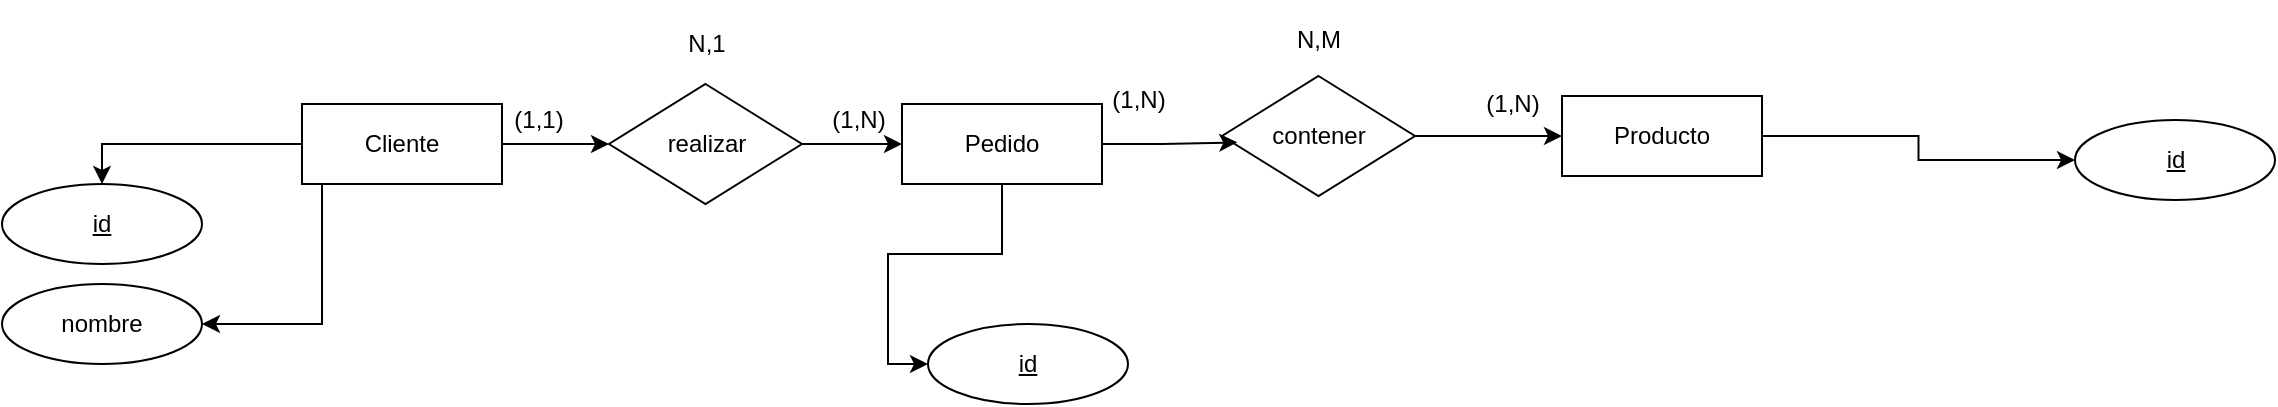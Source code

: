 <mxfile version="27.1.4">
  <diagram name="Página-1" id="NCahj0stjAtoEsCmcOrL">
    <mxGraphModel dx="1042" dy="1704" grid="1" gridSize="10" guides="1" tooltips="1" connect="1" arrows="1" fold="1" page="1" pageScale="1" pageWidth="827" pageHeight="1169" math="0" shadow="0">
      <root>
        <mxCell id="0" />
        <mxCell id="1" parent="0" />
        <mxCell id="gCOYWa5QGCOcZvnC5SUN-3" value="" style="edgeStyle=orthogonalEdgeStyle;rounded=0;orthogonalLoop=1;jettySize=auto;html=1;" edge="1" parent="1" source="gCOYWa5QGCOcZvnC5SUN-1" target="gCOYWa5QGCOcZvnC5SUN-2">
          <mxGeometry relative="1" as="geometry">
            <Array as="points">
              <mxPoint x="210" y="160" />
            </Array>
          </mxGeometry>
        </mxCell>
        <mxCell id="gCOYWa5QGCOcZvnC5SUN-7" style="edgeStyle=orthogonalEdgeStyle;rounded=0;orthogonalLoop=1;jettySize=auto;html=1;exitX=0;exitY=0.5;exitDx=0;exitDy=0;entryX=0.5;entryY=0;entryDx=0;entryDy=0;" edge="1" parent="1" source="gCOYWa5QGCOcZvnC5SUN-1" target="gCOYWa5QGCOcZvnC5SUN-6">
          <mxGeometry relative="1" as="geometry" />
        </mxCell>
        <mxCell id="gCOYWa5QGCOcZvnC5SUN-8" style="edgeStyle=orthogonalEdgeStyle;rounded=0;orthogonalLoop=1;jettySize=auto;html=1;exitX=1;exitY=0.5;exitDx=0;exitDy=0;" edge="1" parent="1" source="gCOYWa5QGCOcZvnC5SUN-1" target="gCOYWa5QGCOcZvnC5SUN-9">
          <mxGeometry relative="1" as="geometry">
            <mxPoint x="350" y="70" as="targetPoint" />
          </mxGeometry>
        </mxCell>
        <mxCell id="gCOYWa5QGCOcZvnC5SUN-1" value="Cliente" style="whiteSpace=wrap;html=1;align=center;" vertex="1" parent="1">
          <mxGeometry x="200" y="50" width="100" height="40" as="geometry" />
        </mxCell>
        <mxCell id="gCOYWa5QGCOcZvnC5SUN-2" value="nombre" style="ellipse;whiteSpace=wrap;html=1;" vertex="1" parent="1">
          <mxGeometry x="50" y="140" width="100" height="40" as="geometry" />
        </mxCell>
        <mxCell id="gCOYWa5QGCOcZvnC5SUN-6" value="id" style="ellipse;whiteSpace=wrap;html=1;align=center;fontStyle=4;" vertex="1" parent="1">
          <mxGeometry x="50" y="90" width="100" height="40" as="geometry" />
        </mxCell>
        <mxCell id="gCOYWa5QGCOcZvnC5SUN-11" value="" style="edgeStyle=orthogonalEdgeStyle;rounded=0;orthogonalLoop=1;jettySize=auto;html=1;entryX=0;entryY=0.5;entryDx=0;entryDy=0;" edge="1" parent="1" source="gCOYWa5QGCOcZvnC5SUN-9" target="gCOYWa5QGCOcZvnC5SUN-13">
          <mxGeometry relative="1" as="geometry">
            <mxPoint x="538.25" y="70" as="targetPoint" />
          </mxGeometry>
        </mxCell>
        <mxCell id="gCOYWa5QGCOcZvnC5SUN-9" value="realizar" style="shape=rhombus;perimeter=rhombusPerimeter;whiteSpace=wrap;html=1;align=center;" vertex="1" parent="1">
          <mxGeometry x="353.5" y="40" width="96.5" height="60" as="geometry" />
        </mxCell>
        <mxCell id="gCOYWa5QGCOcZvnC5SUN-18" style="edgeStyle=orthogonalEdgeStyle;rounded=0;orthogonalLoop=1;jettySize=auto;html=1;entryX=0;entryY=0.5;entryDx=0;entryDy=0;" edge="1" parent="1" target="gCOYWa5QGCOcZvnC5SUN-17">
          <mxGeometry relative="1" as="geometry">
            <mxPoint x="550" y="100" as="sourcePoint" />
            <Array as="points">
              <mxPoint x="550" y="70" />
              <mxPoint x="550" y="125" />
              <mxPoint x="493" y="125" />
              <mxPoint x="493" y="180" />
            </Array>
          </mxGeometry>
        </mxCell>
        <mxCell id="gCOYWa5QGCOcZvnC5SUN-13" value="Pedido" style="whiteSpace=wrap;html=1;align=center;" vertex="1" parent="1">
          <mxGeometry x="500" y="50" width="100" height="40" as="geometry" />
        </mxCell>
        <mxCell id="gCOYWa5QGCOcZvnC5SUN-14" value="(1,N)" style="text;html=1;align=center;verticalAlign=middle;resizable=0;points=[];autosize=1;strokeColor=none;fillColor=none;" vertex="1" parent="1">
          <mxGeometry x="443" y="38" width="70" height="40" as="geometry" />
        </mxCell>
        <mxCell id="gCOYWa5QGCOcZvnC5SUN-15" value="(1,1)" style="text;html=1;align=center;verticalAlign=middle;resizable=0;points=[];autosize=1;strokeColor=none;fillColor=none;" vertex="1" parent="1">
          <mxGeometry x="288" y="38" width="60" height="40" as="geometry" />
        </mxCell>
        <mxCell id="gCOYWa5QGCOcZvnC5SUN-17" value="id" style="ellipse;whiteSpace=wrap;html=1;align=center;fontStyle=4;" vertex="1" parent="1">
          <mxGeometry x="513" y="160" width="100" height="40" as="geometry" />
        </mxCell>
        <mxCell id="gCOYWa5QGCOcZvnC5SUN-19" value="N,1" style="text;html=1;align=center;verticalAlign=middle;resizable=0;points=[];autosize=1;strokeColor=none;fillColor=none;" vertex="1" parent="1">
          <mxGeometry x="376.75" width="50" height="40" as="geometry" />
        </mxCell>
        <mxCell id="gCOYWa5QGCOcZvnC5SUN-20" value="" style="edgeStyle=orthogonalEdgeStyle;rounded=0;orthogonalLoop=1;jettySize=auto;html=1;entryX=0;entryY=0.5;entryDx=0;entryDy=0;" edge="1" parent="1" source="gCOYWa5QGCOcZvnC5SUN-21" target="gCOYWa5QGCOcZvnC5SUN-23">
          <mxGeometry relative="1" as="geometry">
            <mxPoint x="964.75" y="78" as="targetPoint" />
          </mxGeometry>
        </mxCell>
        <mxCell id="gCOYWa5QGCOcZvnC5SUN-21" value="contener" style="shape=rhombus;perimeter=rhombusPerimeter;whiteSpace=wrap;html=1;align=center;" vertex="1" parent="1">
          <mxGeometry x="660" y="36" width="96.5" height="60" as="geometry" />
        </mxCell>
        <mxCell id="gCOYWa5QGCOcZvnC5SUN-22" style="edgeStyle=orthogonalEdgeStyle;rounded=0;orthogonalLoop=1;jettySize=auto;html=1;exitX=1;exitY=0.5;exitDx=0;exitDy=0;entryX=0;entryY=0.5;entryDx=0;entryDy=0;" edge="1" parent="1" source="gCOYWa5QGCOcZvnC5SUN-23" target="gCOYWa5QGCOcZvnC5SUN-25">
          <mxGeometry relative="1" as="geometry" />
        </mxCell>
        <mxCell id="gCOYWa5QGCOcZvnC5SUN-23" value="Producto" style="whiteSpace=wrap;html=1;align=center;" vertex="1" parent="1">
          <mxGeometry x="830" y="46" width="100" height="40" as="geometry" />
        </mxCell>
        <mxCell id="gCOYWa5QGCOcZvnC5SUN-24" value="(1,N)" style="text;html=1;align=center;verticalAlign=middle;resizable=0;points=[];autosize=1;strokeColor=none;fillColor=none;" vertex="1" parent="1">
          <mxGeometry x="770" y="30" width="70" height="40" as="geometry" />
        </mxCell>
        <mxCell id="gCOYWa5QGCOcZvnC5SUN-25" value="id" style="ellipse;whiteSpace=wrap;html=1;align=center;fontStyle=4;" vertex="1" parent="1">
          <mxGeometry x="1086.5" y="58" width="100" height="40" as="geometry" />
        </mxCell>
        <mxCell id="gCOYWa5QGCOcZvnC5SUN-26" value="N,M" style="text;html=1;align=center;verticalAlign=middle;resizable=0;points=[];autosize=1;strokeColor=none;fillColor=none;" vertex="1" parent="1">
          <mxGeometry x="678.25" y="-2" width="60" height="40" as="geometry" />
        </mxCell>
        <mxCell id="gCOYWa5QGCOcZvnC5SUN-27" style="edgeStyle=orthogonalEdgeStyle;rounded=0;orthogonalLoop=1;jettySize=auto;html=1;exitX=1;exitY=0.5;exitDx=0;exitDy=0;entryX=0.079;entryY=0.553;entryDx=0;entryDy=0;entryPerimeter=0;" edge="1" parent="1" source="gCOYWa5QGCOcZvnC5SUN-13" target="gCOYWa5QGCOcZvnC5SUN-21">
          <mxGeometry relative="1" as="geometry" />
        </mxCell>
        <mxCell id="gCOYWa5QGCOcZvnC5SUN-28" value="(1,N)" style="text;html=1;align=center;verticalAlign=middle;resizable=0;points=[];autosize=1;strokeColor=none;fillColor=none;" vertex="1" parent="1">
          <mxGeometry x="583" y="28" width="70" height="40" as="geometry" />
        </mxCell>
      </root>
    </mxGraphModel>
  </diagram>
</mxfile>
